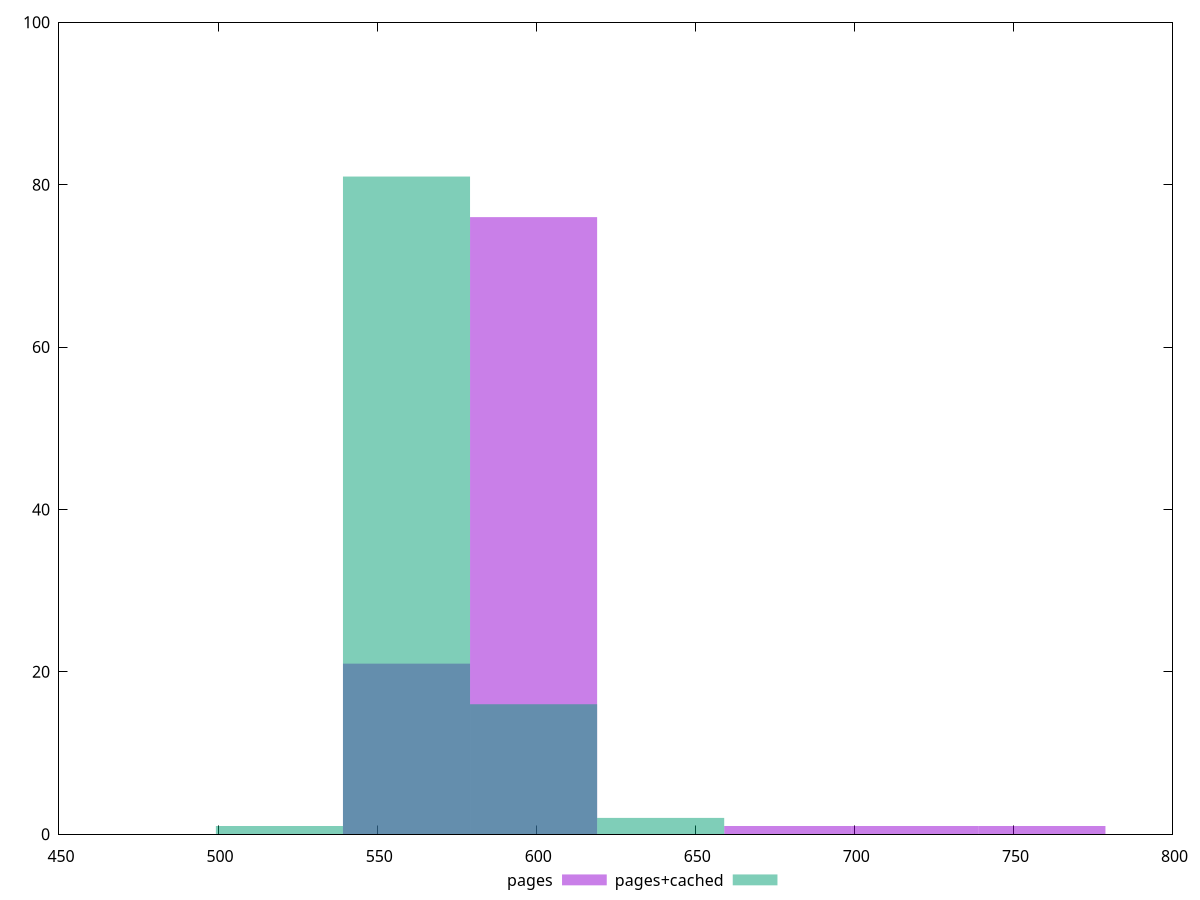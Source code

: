 reset
set terminal svg size 640, 500 enhanced background rgb 'white'
set output "reprap/bootup-time/comparison/histogram/1_vs_2.svg"

$pages <<EOF
758.9527830553166 1
679.0630164179149 1
559.2283664618122 21
599.1732497805131 76
719.0078997366157 1
EOF

$pagesCached <<EOF
559.2283664618122 81
599.1732497805131 16
639.118133099214 2
519.2834831431114 1
EOF

set key outside below
set boxwidth 39.944883318700874
set yrange [0:100]
set style fill transparent solid 0.5 noborder

plot \
  $pages title "pages" with boxes, \
  $pagesCached title "pages+cached" with boxes, \


reset